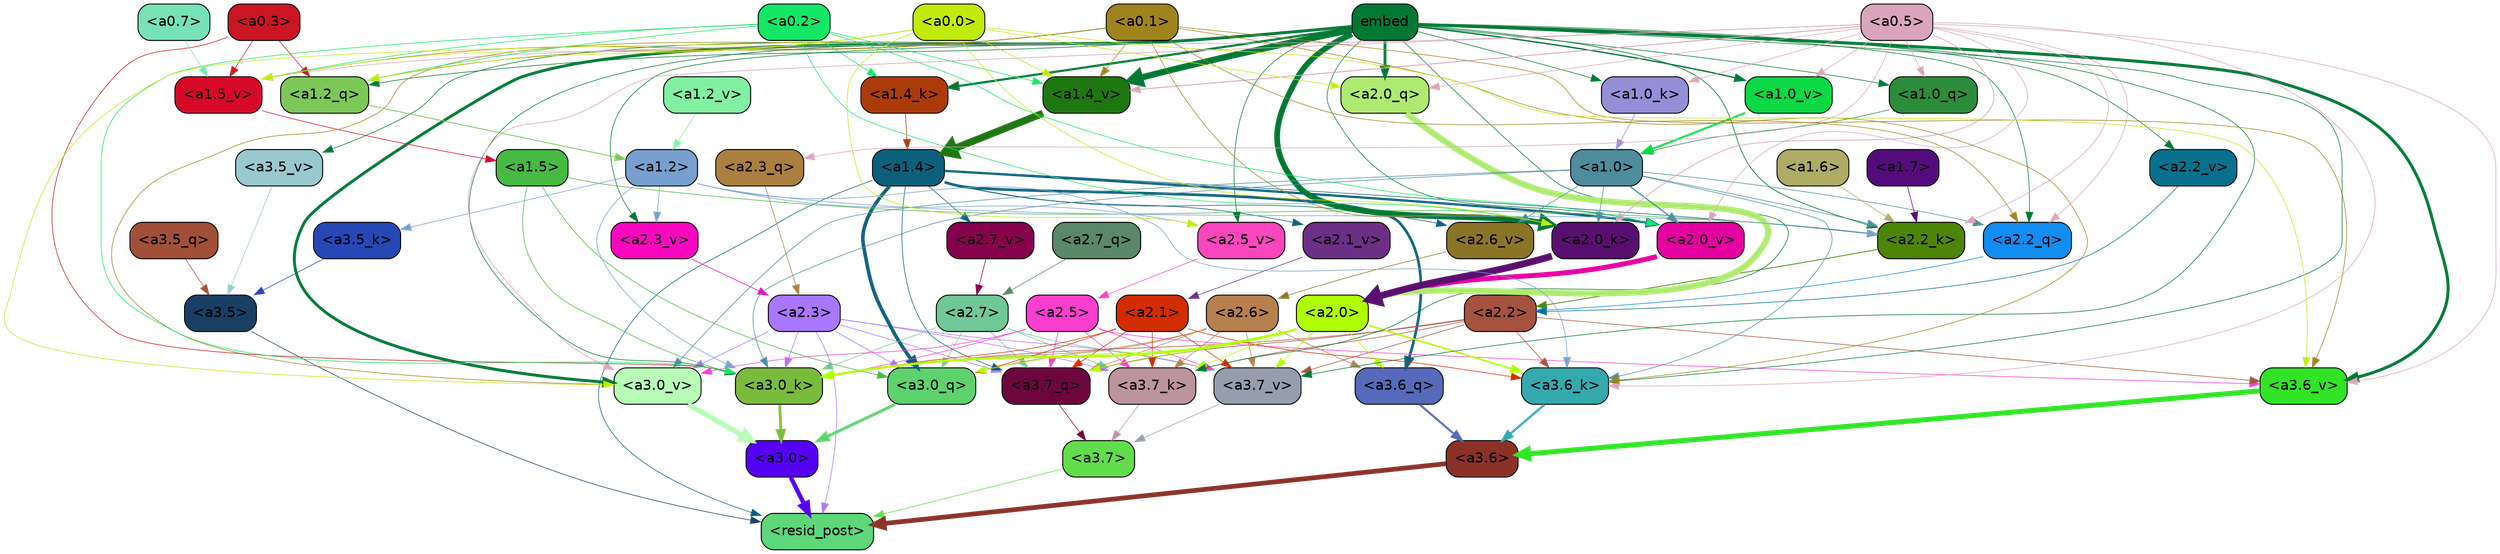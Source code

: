 strict digraph "" {
	graph [bgcolor=transparent,
		layout=dot,
		overlap=false,
		splines=true
	];
	"<a3.7>"	[color=black,
		fillcolor="#61dd4c",
		fontname=Helvetica,
		shape=box,
		style="filled, rounded"];
	"<resid_post>"	[color=black,
		fillcolor="#5dd77a",
		fontname=Helvetica,
		shape=box,
		style="filled, rounded"];
	"<a3.7>" -> "<resid_post>"	[color="#61dd4c",
		penwidth=0.6];
	"<a3.6>"	[color=black,
		fillcolor="#8b3128",
		fontname=Helvetica,
		shape=box,
		style="filled, rounded"];
	"<a3.6>" -> "<resid_post>"	[color="#8b3128",
		penwidth=4.6696330308914185];
	"<a3.5>"	[color=black,
		fillcolor="#194064",
		fontname=Helvetica,
		shape=box,
		style="filled, rounded"];
	"<a3.5>" -> "<resid_post>"	[color="#194064",
		penwidth=0.6];
	"<a3.0>"	[color=black,
		fillcolor="#5401f4",
		fontname=Helvetica,
		shape=box,
		style="filled, rounded"];
	"<a3.0>" -> "<resid_post>"	[color="#5401f4",
		penwidth=4.282557368278503];
	"<a2.3>"	[color=black,
		fillcolor="#a877fb",
		fontname=Helvetica,
		shape=box,
		style="filled, rounded"];
	"<a2.3>" -> "<resid_post>"	[color="#a877fb",
		penwidth=0.6];
	"<a3.7_q>"	[color=black,
		fillcolor="#6d063c",
		fontname=Helvetica,
		shape=box,
		style="filled, rounded"];
	"<a2.3>" -> "<a3.7_q>"	[color="#a877fb",
		penwidth=0.6];
	"<a3.0_q>"	[color=black,
		fillcolor="#5dd26d",
		fontname=Helvetica,
		shape=box,
		style="filled, rounded"];
	"<a2.3>" -> "<a3.0_q>"	[color="#a877fb",
		penwidth=0.6];
	"<a3.7_k>"	[color=black,
		fillcolor="#bd939d",
		fontname=Helvetica,
		shape=box,
		style="filled, rounded"];
	"<a2.3>" -> "<a3.7_k>"	[color="#a877fb",
		penwidth=0.6];
	"<a3.0_k>"	[color=black,
		fillcolor="#79bb3c",
		fontname=Helvetica,
		shape=box,
		style="filled, rounded"];
	"<a2.3>" -> "<a3.0_k>"	[color="#a877fb",
		penwidth=0.6];
	"<a3.7_v>"	[color=black,
		fillcolor="#969eae",
		fontname=Helvetica,
		shape=box,
		style="filled, rounded"];
	"<a2.3>" -> "<a3.7_v>"	[color="#a877fb",
		penwidth=0.6];
	"<a3.0_v>"	[color=black,
		fillcolor="#b7fdb7",
		fontname=Helvetica,
		shape=box,
		style="filled, rounded"];
	"<a2.3>" -> "<a3.0_v>"	[color="#a877fb",
		penwidth=0.6];
	"<a1.4>"	[color=black,
		fillcolor="#0c607c",
		fontname=Helvetica,
		shape=box,
		style="filled, rounded"];
	"<a1.4>" -> "<resid_post>"	[color="#0c607c",
		penwidth=0.6];
	"<a1.4>" -> "<a3.7_q>"	[color="#0c607c",
		penwidth=0.6];
	"<a3.6_q>"	[color=black,
		fillcolor="#5669bb",
		fontname=Helvetica,
		shape=box,
		style="filled, rounded"];
	"<a1.4>" -> "<a3.6_q>"	[color="#0c607c",
		penwidth=2.6073555648326874];
	"<a1.4>" -> "<a3.0_q>"	[color="#0c607c",
		penwidth=3.4971605762839317];
	"<a2.2_k>"	[color=black,
		fillcolor="#4d8508",
		fontname=Helvetica,
		shape=box,
		style="filled, rounded"];
	"<a1.4>" -> "<a2.2_k>"	[color="#0c607c",
		penwidth=0.6];
	"<a2.7_v>"	[color=black,
		fillcolor="#86024d",
		fontname=Helvetica,
		shape=box,
		style="filled, rounded"];
	"<a1.4>" -> "<a2.7_v>"	[color="#0c607c",
		penwidth=0.6];
	"<a2.6_v>"	[color=black,
		fillcolor="#897525",
		fontname=Helvetica,
		shape=box,
		style="filled, rounded"];
	"<a1.4>" -> "<a2.6_v>"	[color="#0c607c",
		penwidth=0.6];
	"<a2.1_v>"	[color=black,
		fillcolor="#6c2f86",
		fontname=Helvetica,
		shape=box,
		style="filled, rounded"];
	"<a1.4>" -> "<a2.1_v>"	[color="#0c607c",
		penwidth=0.6];
	"<a2.0_v>"	[color=black,
		fillcolor="#e502a1",
		fontname=Helvetica,
		shape=box,
		style="filled, rounded"];
	"<a1.4>" -> "<a2.0_v>"	[color="#0c607c",
		penwidth=2.268670678138733];
	"<a3.7_q>" -> "<a3.7>"	[color="#6d063c",
		penwidth=0.6];
	"<a3.6_q>" -> "<a3.6>"	[color="#5669bb",
		penwidth=2.03758105635643];
	"<a3.5_q>"	[color=black,
		fillcolor="#a24f37",
		fontname=Helvetica,
		shape=box,
		style="filled, rounded"];
	"<a3.5_q>" -> "<a3.5>"	[color="#a24f37",
		penwidth=0.6];
	"<a3.0_q>" -> "<a3.0>"	[color="#5dd26d",
		penwidth=2.8638100624084473];
	"<a3.7_k>" -> "<a3.7>"	[color="#bd939d",
		penwidth=0.6];
	"<a3.6_k>"	[color=black,
		fillcolor="#34a9ae",
		fontname=Helvetica,
		shape=box,
		style="filled, rounded"];
	"<a3.6_k>" -> "<a3.6>"	[color="#34a9ae",
		penwidth=2.174198240041733];
	"<a3.5_k>"	[color=black,
		fillcolor="#2648b6",
		fontname=Helvetica,
		shape=box,
		style="filled, rounded"];
	"<a3.5_k>" -> "<a3.5>"	[color="#2648b6",
		penwidth=0.6];
	"<a3.0_k>" -> "<a3.0>"	[color="#79bb3c",
		penwidth=2.6274144649505615];
	"<a3.7_v>" -> "<a3.7>"	[color="#969eae",
		penwidth=0.6];
	"<a3.6_v>"	[color=black,
		fillcolor="#31e426",
		fontname=Helvetica,
		shape=box,
		style="filled, rounded"];
	"<a3.6_v>" -> "<a3.6>"	[color="#31e426",
		penwidth=5.002329230308533];
	"<a3.5_v>"	[color=black,
		fillcolor="#99c9cf",
		fontname=Helvetica,
		shape=box,
		style="filled, rounded"];
	"<a3.5_v>" -> "<a3.5>"	[color="#99c9cf",
		penwidth=0.6];
	"<a3.0_v>" -> "<a3.0>"	[color="#b7fdb7",
		penwidth=5.188832879066467];
	"<a2.7>"	[color=black,
		fillcolor="#70c797",
		fontname=Helvetica,
		shape=box,
		style="filled, rounded"];
	"<a2.7>" -> "<a3.7_q>"	[color="#70c797",
		penwidth=0.6];
	"<a2.7>" -> "<a3.0_q>"	[color="#70c797",
		penwidth=0.6];
	"<a2.7>" -> "<a3.7_k>"	[color="#70c797",
		penwidth=0.6];
	"<a2.7>" -> "<a3.0_k>"	[color="#70c797",
		penwidth=0.6];
	"<a2.7>" -> "<a3.7_v>"	[color="#70c797",
		penwidth=0.6];
	"<a2.6>"	[color=black,
		fillcolor="#b6814f",
		fontname=Helvetica,
		shape=box,
		style="filled, rounded"];
	"<a2.6>" -> "<a3.7_q>"	[color="#b6814f",
		penwidth=0.6];
	"<a2.6>" -> "<a3.6_q>"	[color="#b6814f",
		penwidth=0.6];
	"<a2.6>" -> "<a3.0_q>"	[color="#b6814f",
		penwidth=0.6];
	"<a2.6>" -> "<a3.7_k>"	[color="#b6814f",
		penwidth=0.6];
	"<a2.6>" -> "<a3.0_k>"	[color="#b6814f",
		penwidth=0.6];
	"<a2.6>" -> "<a3.7_v>"	[color="#b6814f",
		penwidth=0.6];
	"<a2.5>"	[color=black,
		fillcolor="#fa3ed0",
		fontname=Helvetica,
		shape=box,
		style="filled, rounded"];
	"<a2.5>" -> "<a3.7_q>"	[color="#fa3ed0",
		penwidth=0.6];
	"<a2.5>" -> "<a3.7_k>"	[color="#fa3ed0",
		penwidth=0.6];
	"<a2.5>" -> "<a3.0_k>"	[color="#fa3ed0",
		penwidth=0.6];
	"<a2.5>" -> "<a3.7_v>"	[color="#fa3ed0",
		penwidth=0.6];
	"<a2.5>" -> "<a3.6_v>"	[color="#fa3ed0",
		penwidth=0.6];
	"<a2.5>" -> "<a3.0_v>"	[color="#fa3ed0",
		penwidth=0.6];
	"<a2.2>"	[color=black,
		fillcolor="#a65240",
		fontname=Helvetica,
		shape=box,
		style="filled, rounded"];
	"<a2.2>" -> "<a3.7_q>"	[color="#a65240",
		penwidth=0.6];
	"<a2.2>" -> "<a3.7_k>"	[color="#a65240",
		penwidth=0.6];
	"<a2.2>" -> "<a3.6_k>"	[color="#a65240",
		penwidth=0.6];
	"<a2.2>" -> "<a3.0_k>"	[color="#a65240",
		penwidth=0.6];
	"<a2.2>" -> "<a3.7_v>"	[color="#a65240",
		penwidth=0.6];
	"<a2.2>" -> "<a3.6_v>"	[color="#a65240",
		penwidth=0.6];
	"<a2.1>"	[color=black,
		fillcolor="#d22d00",
		fontname=Helvetica,
		shape=box,
		style="filled, rounded"];
	"<a2.1>" -> "<a3.7_q>"	[color="#d22d00",
		penwidth=0.6];
	"<a2.1>" -> "<a3.0_q>"	[color="#d22d00",
		penwidth=0.6];
	"<a2.1>" -> "<a3.7_k>"	[color="#d22d00",
		penwidth=0.6];
	"<a2.1>" -> "<a3.6_k>"	[color="#d22d00",
		penwidth=0.6];
	"<a2.1>" -> "<a3.0_k>"	[color="#d22d00",
		penwidth=0.6];
	"<a2.1>" -> "<a3.7_v>"	[color="#d22d00",
		penwidth=0.6];
	"<a2.0>"	[color=black,
		fillcolor="#aefe05",
		fontname=Helvetica,
		shape=box,
		style="filled, rounded"];
	"<a2.0>" -> "<a3.7_q>"	[color="#aefe05",
		penwidth=0.6];
	"<a2.0>" -> "<a3.6_q>"	[color="#aefe05",
		penwidth=0.6];
	"<a2.0>" -> "<a3.0_q>"	[color="#aefe05",
		penwidth=0.6];
	"<a2.0>" -> "<a3.7_k>"	[color="#aefe05",
		penwidth=0.6];
	"<a2.0>" -> "<a3.6_k>"	[color="#aefe05",
		penwidth=1.5568191409111023];
	"<a2.0>" -> "<a3.0_k>"	[color="#aefe05",
		penwidth=2.270527422428131];
	"<a2.0>" -> "<a3.7_v>"	[color="#aefe05",
		penwidth=0.6];
	"<a1.5>"	[color=black,
		fillcolor="#46ba43",
		fontname=Helvetica,
		shape=box,
		style="filled, rounded"];
	"<a1.5>" -> "<a3.0_q>"	[color="#46ba43",
		penwidth=0.6];
	"<a1.5>" -> "<a3.0_k>"	[color="#46ba43",
		penwidth=0.6];
	"<a1.5>" -> "<a2.2_k>"	[color="#46ba43",
		penwidth=0.6];
	embed	[color=black,
		fillcolor="#017834",
		fontname=Helvetica,
		shape=box,
		style="filled, rounded"];
	embed -> "<a3.7_k>"	[color="#017834",
		penwidth=0.6];
	embed -> "<a3.6_k>"	[color="#017834",
		penwidth=0.6];
	embed -> "<a3.0_k>"	[color="#017834",
		penwidth=0.6];
	embed -> "<a3.7_v>"	[color="#017834",
		penwidth=0.6];
	embed -> "<a3.6_v>"	[color="#017834",
		penwidth=2.9588699340820312];
	embed -> "<a3.5_v>"	[color="#017834",
		penwidth=0.6];
	embed -> "<a3.0_v>"	[color="#017834",
		penwidth=2.8686431646347046];
	"<a2.2_q>"	[color=black,
		fillcolor="#128df2",
		fontname=Helvetica,
		shape=box,
		style="filled, rounded"];
	embed -> "<a2.2_q>"	[color="#017834",
		penwidth=0.6];
	"<a2.0_q>"	[color=black,
		fillcolor="#aeea72",
		fontname=Helvetica,
		shape=box,
		style="filled, rounded"];
	embed -> "<a2.0_q>"	[color="#017834",
		penwidth=2.7617180347442627];
	embed -> "<a2.2_k>"	[color="#017834",
		penwidth=0.67606520652771];
	"<a2.0_k>"	[color=black,
		fillcolor="#590f6f",
		fontname=Helvetica,
		shape=box,
		style="filled, rounded"];
	embed -> "<a2.0_k>"	[color="#017834",
		penwidth=5.615107178688049];
	"<a2.5_v>"	[color=black,
		fillcolor="#fa46bc",
		fontname=Helvetica,
		shape=box,
		style="filled, rounded"];
	embed -> "<a2.5_v>"	[color="#017834",
		penwidth=0.6];
	"<a2.3_v>"	[color=black,
		fillcolor="#fb07c0",
		fontname=Helvetica,
		shape=box,
		style="filled, rounded"];
	embed -> "<a2.3_v>"	[color="#017834",
		penwidth=0.6];
	"<a2.2_v>"	[color=black,
		fillcolor="#08718d",
		fontname=Helvetica,
		shape=box,
		style="filled, rounded"];
	embed -> "<a2.2_v>"	[color="#017834",
		penwidth=0.6];
	embed -> "<a2.0_v>"	[color="#017834",
		penwidth=0.6];
	"<a1.2_q>"	[color=black,
		fillcolor="#7dc758",
		fontname=Helvetica,
		shape=box,
		style="filled, rounded"];
	embed -> "<a1.2_q>"	[color="#017834",
		penwidth=0.6];
	"<a1.0_q>"	[color=black,
		fillcolor="#2d8c3c",
		fontname=Helvetica,
		shape=box,
		style="filled, rounded"];
	embed -> "<a1.0_q>"	[color="#017834",
		penwidth=0.6];
	"<a1.4_k>"	[color=black,
		fillcolor="#ac3b0a",
		fontname=Helvetica,
		shape=box,
		style="filled, rounded"];
	embed -> "<a1.4_k>"	[color="#017834",
		penwidth=2.1468217372894287];
	"<a1.0_k>"	[color=black,
		fillcolor="#958fd8",
		fontname=Helvetica,
		shape=box,
		style="filled, rounded"];
	embed -> "<a1.0_k>"	[color="#017834",
		penwidth=0.6];
	"<a1.4_v>"	[color=black,
		fillcolor="#1e7711",
		fontname=Helvetica,
		shape=box,
		style="filled, rounded"];
	embed -> "<a1.4_v>"	[color="#017834",
		penwidth=6.189999580383301];
	"<a1.0_v>"	[color=black,
		fillcolor="#0dd845",
		fontname=Helvetica,
		shape=box,
		style="filled, rounded"];
	embed -> "<a1.0_v>"	[color="#017834",
		penwidth=1.3123979568481445];
	"<a1.2>"	[color=black,
		fillcolor="#77a0cf",
		fontname=Helvetica,
		shape=box,
		style="filled, rounded"];
	"<a1.2>" -> "<a3.6_k>"	[color="#77a0cf",
		penwidth=0.6];
	"<a1.2>" -> "<a3.5_k>"	[color="#77a0cf",
		penwidth=0.6];
	"<a1.2>" -> "<a3.0_k>"	[color="#77a0cf",
		penwidth=0.6];
	"<a1.2>" -> "<a2.2_k>"	[color="#77a0cf",
		penwidth=0.6];
	"<a1.2>" -> "<a2.5_v>"	[color="#77a0cf",
		penwidth=0.6];
	"<a1.2>" -> "<a2.3_v>"	[color="#77a0cf",
		penwidth=0.6];
	"<a1.0>"	[color=black,
		fillcolor="#4d8d9c",
		fontname=Helvetica,
		shape=box,
		style="filled, rounded"];
	"<a1.0>" -> "<a3.6_k>"	[color="#4d8d9c",
		penwidth=0.6];
	"<a1.0>" -> "<a3.0_k>"	[color="#4d8d9c",
		penwidth=0.6];
	"<a1.0>" -> "<a3.0_v>"	[color="#4d8d9c",
		penwidth=0.6];
	"<a1.0>" -> "<a2.2_q>"	[color="#4d8d9c",
		penwidth=0.6];
	"<a1.0>" -> "<a2.2_k>"	[color="#4d8d9c",
		penwidth=0.6];
	"<a1.0>" -> "<a2.0_k>"	[color="#4d8d9c",
		penwidth=0.6];
	"<a1.0>" -> "<a2.6_v>"	[color="#4d8d9c",
		penwidth=0.6];
	"<a1.0>" -> "<a2.0_v>"	[color="#4d8d9c",
		penwidth=1.27996826171875];
	"<a0.5>"	[color=black,
		fillcolor="#daa5bc",
		fontname=Helvetica,
		shape=box,
		style="filled, rounded"];
	"<a0.5>" -> "<a3.6_k>"	[color="#daa5bc",
		penwidth=0.6];
	"<a0.5>" -> "<a3.6_v>"	[color="#daa5bc",
		penwidth=0.6];
	"<a0.5>" -> "<a3.0_v>"	[color="#daa5bc",
		penwidth=0.6421224474906921];
	"<a2.3_q>"	[color=black,
		fillcolor="#aa7f3f",
		fontname=Helvetica,
		shape=box,
		style="filled, rounded"];
	"<a0.5>" -> "<a2.3_q>"	[color="#daa5bc",
		penwidth=0.6];
	"<a0.5>" -> "<a2.2_q>"	[color="#daa5bc",
		penwidth=0.6];
	"<a0.5>" -> "<a2.0_q>"	[color="#daa5bc",
		penwidth=0.6];
	"<a0.5>" -> "<a2.2_k>"	[color="#daa5bc",
		penwidth=0.6];
	"<a0.5>" -> "<a2.0_k>"	[color="#daa5bc",
		penwidth=0.7151575088500977];
	"<a0.5>" -> "<a2.0_v>"	[color="#daa5bc",
		penwidth=0.6];
	"<a0.5>" -> "<a1.0_q>"	[color="#daa5bc",
		penwidth=0.6];
	"<a0.5>" -> "<a1.0_k>"	[color="#daa5bc",
		penwidth=0.6];
	"<a1.5_v>"	[color=black,
		fillcolor="#d70928",
		fontname=Helvetica,
		shape=box,
		style="filled, rounded"];
	"<a0.5>" -> "<a1.5_v>"	[color="#daa5bc",
		penwidth=0.6];
	"<a0.5>" -> "<a1.4_v>"	[color="#daa5bc",
		penwidth=0.8927993774414062];
	"<a0.5>" -> "<a1.0_v>"	[color="#daa5bc",
		penwidth=0.6];
	"<a0.1>"	[color=black,
		fillcolor="#9f841d",
		fontname=Helvetica,
		shape=box,
		style="filled, rounded"];
	"<a0.1>" -> "<a3.6_k>"	[color="#9f841d",
		penwidth=0.6];
	"<a0.1>" -> "<a3.6_v>"	[color="#9f841d",
		penwidth=0.6];
	"<a0.1>" -> "<a3.0_v>"	[color="#9f841d",
		penwidth=0.6];
	"<a0.1>" -> "<a2.2_q>"	[color="#9f841d",
		penwidth=0.6];
	"<a0.1>" -> "<a2.0_k>"	[color="#9f841d",
		penwidth=0.6];
	"<a0.1>" -> "<a1.2_q>"	[color="#9f841d",
		penwidth=0.6];
	"<a0.1>" -> "<a1.5_v>"	[color="#9f841d",
		penwidth=0.6];
	"<a0.1>" -> "<a1.4_v>"	[color="#9f841d",
		penwidth=0.6];
	"<a0.3>"	[color=black,
		fillcolor="#ca1623",
		fontname=Helvetica,
		shape=box,
		style="filled, rounded"];
	"<a0.3>" -> "<a3.0_k>"	[color="#ca1623",
		penwidth=0.6];
	"<a0.3>" -> "<a1.2_q>"	[color="#ca1623",
		penwidth=0.6];
	"<a0.3>" -> "<a1.5_v>"	[color="#ca1623",
		penwidth=0.6];
	"<a0.2>"	[color=black,
		fillcolor="#14e765",
		fontname=Helvetica,
		shape=box,
		style="filled, rounded"];
	"<a0.2>" -> "<a3.0_k>"	[color="#14e765",
		penwidth=0.6];
	"<a0.2>" -> "<a2.0_k>"	[color="#14e765",
		penwidth=0.6];
	"<a0.2>" -> "<a2.0_v>"	[color="#14e765",
		penwidth=0.6];
	"<a0.2>" -> "<a1.2_q>"	[color="#14e765",
		penwidth=0.6];
	"<a0.2>" -> "<a1.4_k>"	[color="#14e765",
		penwidth=0.6];
	"<a0.2>" -> "<a1.5_v>"	[color="#14e765",
		penwidth=0.6];
	"<a0.2>" -> "<a1.4_v>"	[color="#14e765",
		penwidth=0.6];
	"<a0.0>"	[color=black,
		fillcolor="#c1ea0d",
		fontname=Helvetica,
		shape=box,
		style="filled, rounded"];
	"<a0.0>" -> "<a3.6_v>"	[color="#c1ea0d",
		penwidth=0.6];
	"<a0.0>" -> "<a3.0_v>"	[color="#c1ea0d",
		penwidth=0.6];
	"<a0.0>" -> "<a2.0_q>"	[color="#c1ea0d",
		penwidth=0.6];
	"<a0.0>" -> "<a2.0_k>"	[color="#c1ea0d",
		penwidth=0.6];
	"<a0.0>" -> "<a2.5_v>"	[color="#c1ea0d",
		penwidth=0.6];
	"<a0.0>" -> "<a1.2_q>"	[color="#c1ea0d",
		penwidth=0.6];
	"<a0.0>" -> "<a1.5_v>"	[color="#c1ea0d",
		penwidth=0.6];
	"<a0.0>" -> "<a1.4_v>"	[color="#c1ea0d",
		penwidth=0.6];
	"<a2.7_q>"	[color=black,
		fillcolor="#5a8868",
		fontname=Helvetica,
		shape=box,
		style="filled, rounded"];
	"<a2.7_q>" -> "<a2.7>"	[color="#5a8868",
		penwidth=0.6];
	"<a2.3_q>" -> "<a2.3>"	[color="#aa7f3f",
		penwidth=0.6];
	"<a2.2_q>" -> "<a2.2>"	[color="#128df2",
		penwidth=0.6340763568878174];
	"<a2.0_q>" -> "<a2.0>"	[color="#aeea72",
		penwidth=6.0160088539123535];
	"<a2.2_k>" -> "<a2.2>"	[color="#4d8508",
		penwidth=0.7764816284179688];
	"<a2.0_k>" -> "<a2.0>"	[color="#590f6f",
		penwidth=6.773025274276733];
	"<a2.7_v>" -> "<a2.7>"	[color="#86024d",
		penwidth=0.6];
	"<a2.6_v>" -> "<a2.6>"	[color="#897525",
		penwidth=0.6];
	"<a2.5_v>" -> "<a2.5>"	[color="#fa46bc",
		penwidth=0.6];
	"<a2.3_v>" -> "<a2.3>"	[color="#fb07c0",
		penwidth=0.6];
	"<a2.2_v>" -> "<a2.2>"	[color="#08718d",
		penwidth=0.6];
	"<a2.1_v>" -> "<a2.1>"	[color="#6c2f86",
		penwidth=0.6];
	"<a2.0_v>" -> "<a2.0>"	[color="#e502a1",
		penwidth=4.906715989112854];
	"<a1.7>"	[color=black,
		fillcolor="#540c7c",
		fontname=Helvetica,
		shape=box,
		style="filled, rounded"];
	"<a1.7>" -> "<a2.2_k>"	[color="#540c7c",
		penwidth=0.6];
	"<a1.6>"	[color=black,
		fillcolor="#aeac65",
		fontname=Helvetica,
		shape=box,
		style="filled, rounded"];
	"<a1.6>" -> "<a2.2_k>"	[color="#aeac65",
		penwidth=0.6];
	"<a1.2_q>" -> "<a1.2>"	[color="#7dc758",
		penwidth=0.836545467376709];
	"<a1.0_q>" -> "<a1.0>"	[color="#2d8c3c",
		penwidth=0.6];
	"<a1.4_k>" -> "<a1.4>"	[color="#ac3b0a",
		penwidth=0.6];
	"<a1.0_k>" -> "<a1.0>"	[color="#958fd8",
		penwidth=0.6];
	"<a1.5_v>" -> "<a1.5>"	[color="#d70928",
		penwidth=0.6];
	"<a1.4_v>" -> "<a1.4>"	[color="#1e7711",
		penwidth=7.093163728713989];
	"<a1.2_v>"	[color=black,
		fillcolor="#81f0a2",
		fontname=Helvetica,
		shape=box,
		style="filled, rounded"];
	"<a1.2_v>" -> "<a1.2>"	[color="#81f0a2",
		penwidth=0.6];
	"<a1.0_v>" -> "<a1.0>"	[color="#0dd845",
		penwidth=1.9666723012924194];
	"<a0.7>"	[color=black,
		fillcolor="#76e2b6",
		fontname=Helvetica,
		shape=box,
		style="filled, rounded"];
	"<a0.7>" -> "<a1.5_v>"	[color="#76e2b6",
		penwidth=0.6];
}
